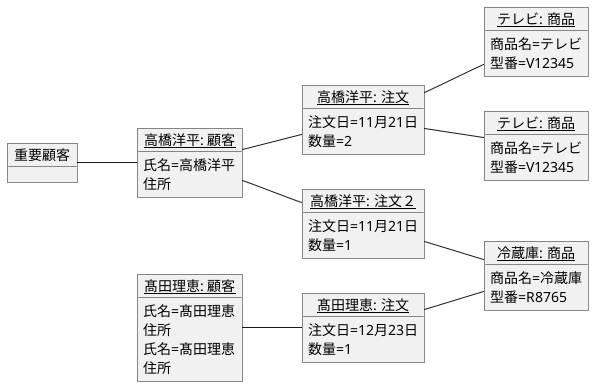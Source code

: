 @startuml 演習３－７
left to right direction
object 重要顧客 {

}
object "<u>高橋洋平: 顧客</u>" as k1 {
氏名=高橋洋平
住所
}
object "<u>髙田理恵: 顧客</u>" as k2 {
氏名=髙田理恵
住所
}
object "<u>: 顧客</u>" as k2 {
氏名=髙田理恵
住所
}
object "<u>テレビ: 商品</u>" as s1 {
商品名=テレビ
型番=V12345
}
object "<u>テレビ: 商品</u>" as s3 {
商品名=テレビ
型番=V12345
}
object "<u>冷蔵庫: 商品</u>" as s2 {
商品名=冷蔵庫
型番=R8765
}
object "<u>高橋洋平: 注文</u>" as t1 {
注文日=11月21日
数量=2
}
object "<u>高橋洋平: 注文２</u>" as t2 {
注文日=11月21日
数量=1
}
object "<u>髙田理恵: 注文</u>" as t3 {
注文日=12月23日
数量=1
}
重要顧客 -- k1
k1 -- t1
t1 -- s1
t1 -- s3
k2 -- t3
t3 -- s2
k1 -- t2
t2 --s2

@enduml

